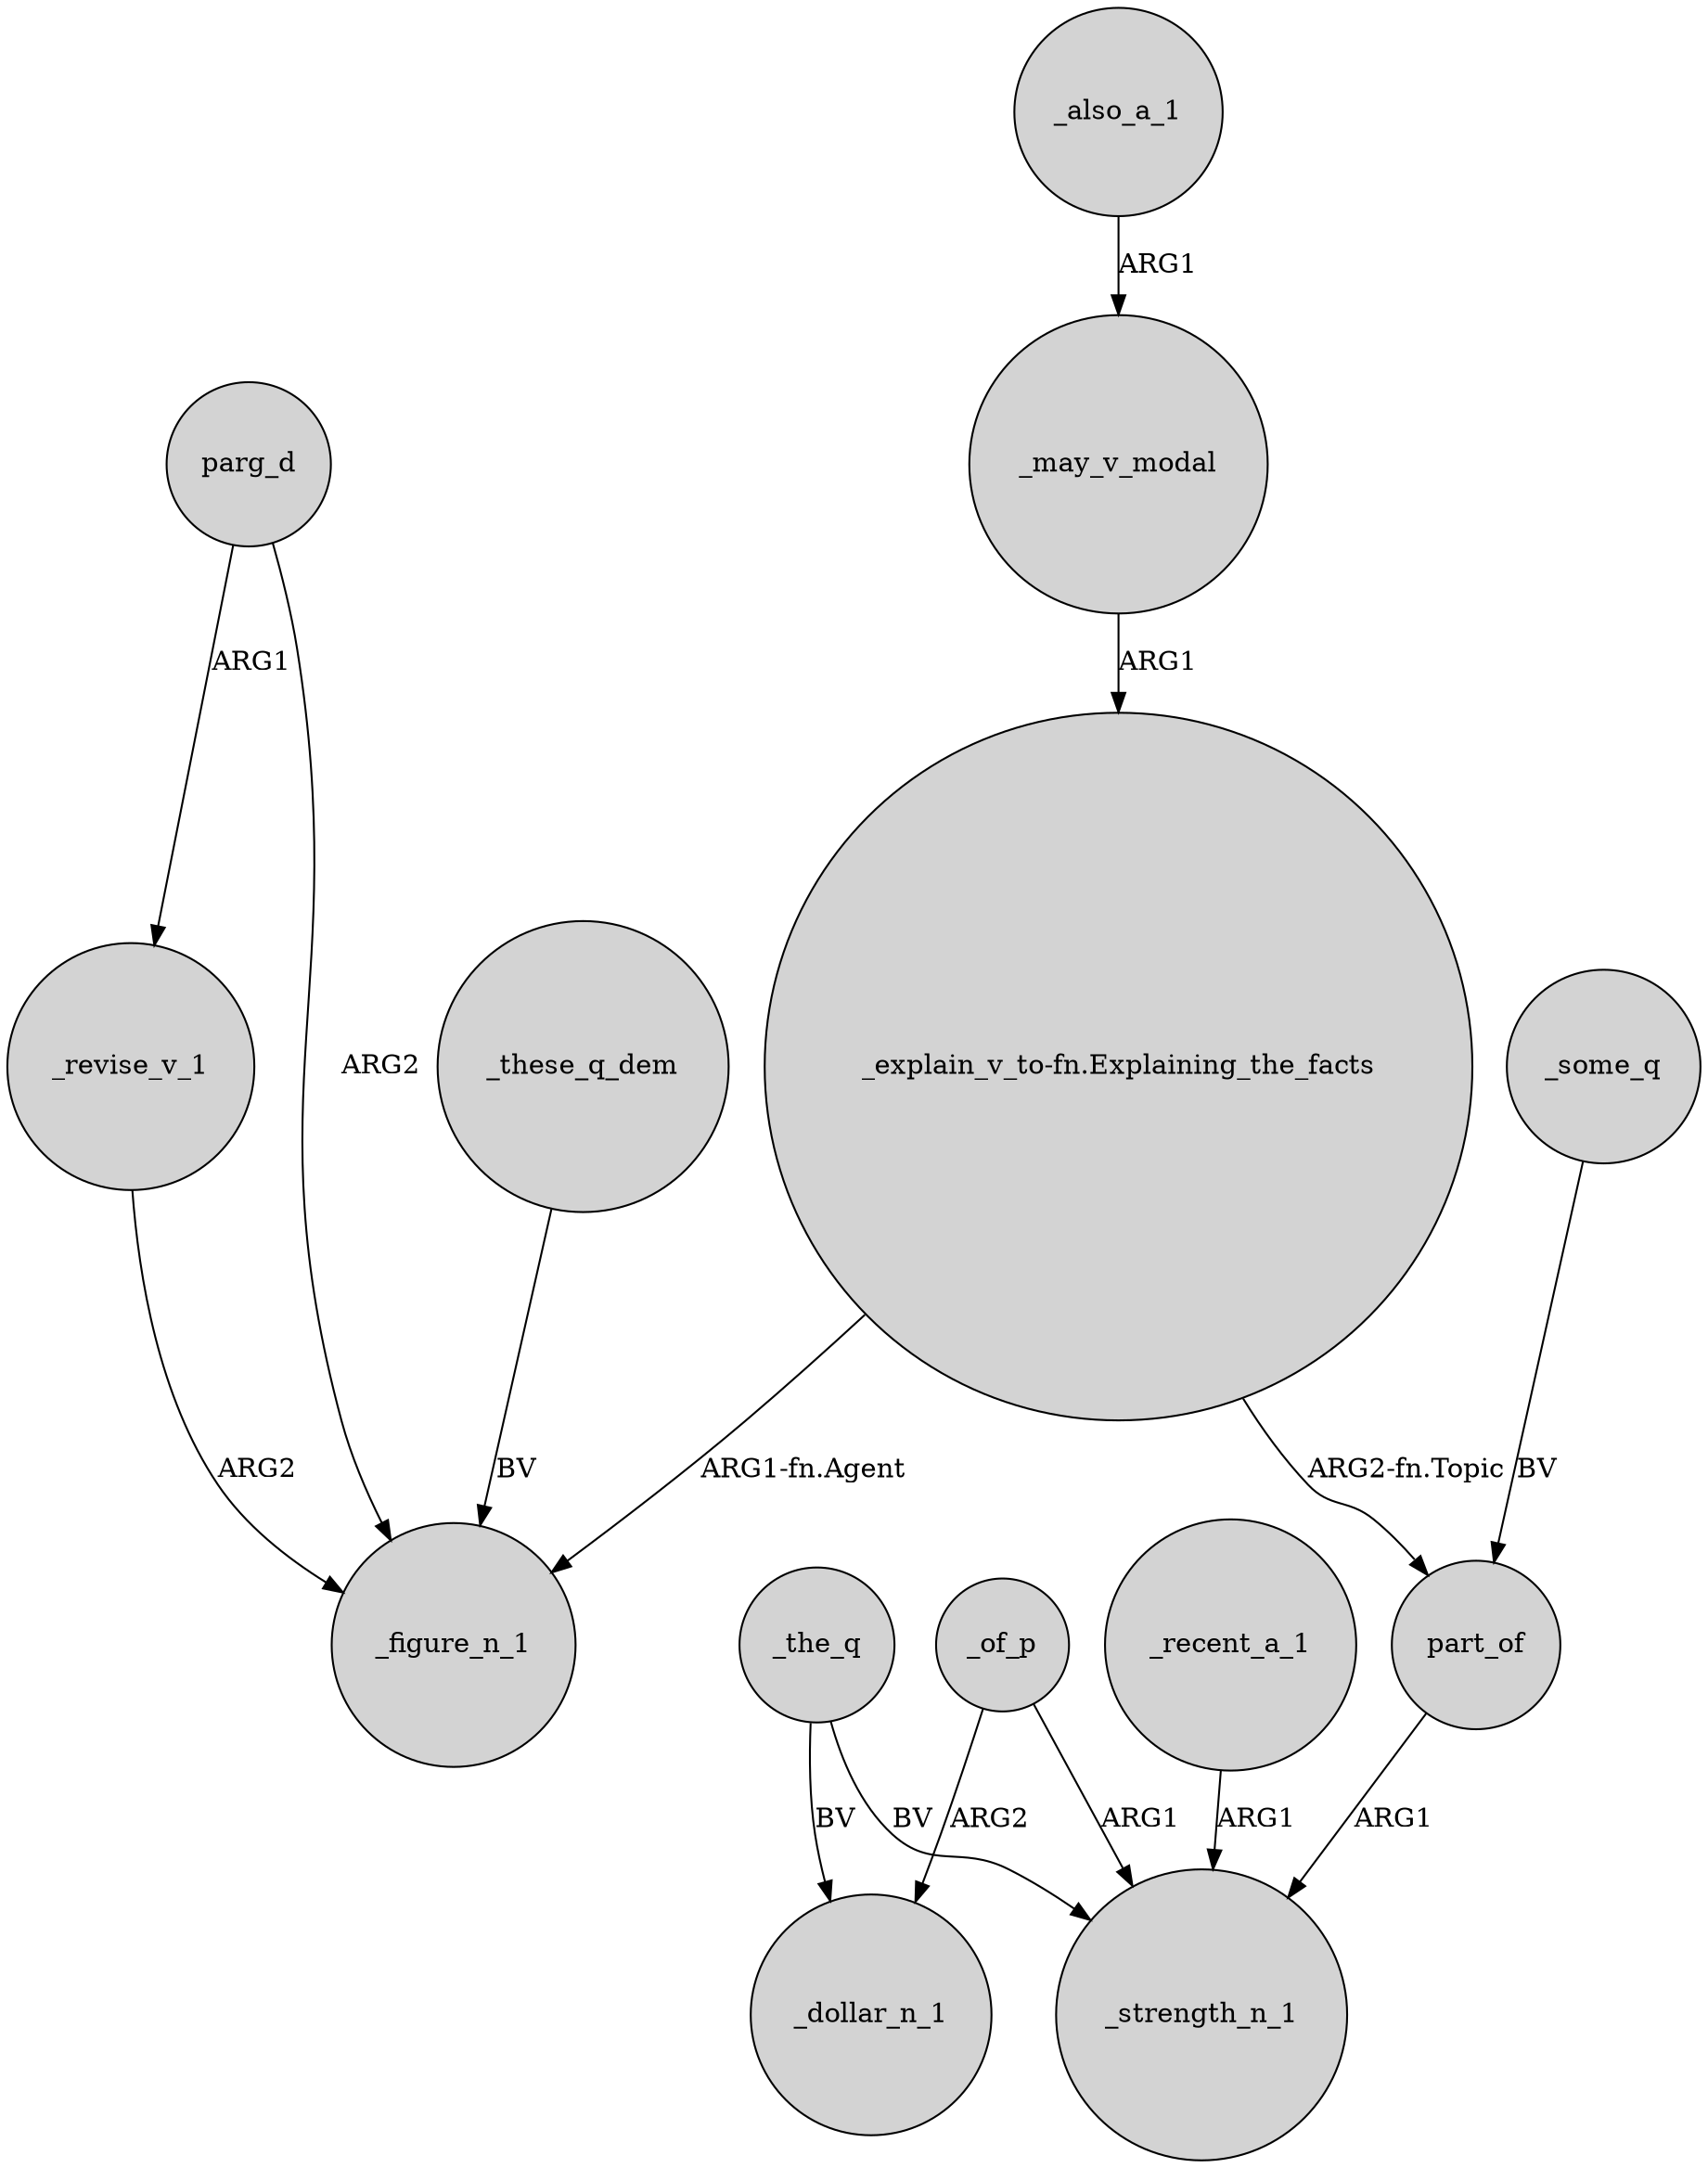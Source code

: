 digraph {
	node [shape=circle style=filled]
	_these_q_dem -> _figure_n_1 [label=BV]
	_the_q -> _dollar_n_1 [label=BV]
	part_of -> _strength_n_1 [label=ARG1]
	_of_p -> _strength_n_1 [label=ARG1]
	_of_p -> _dollar_n_1 [label=ARG2]
	parg_d -> _revise_v_1 [label=ARG1]
	_revise_v_1 -> _figure_n_1 [label=ARG2]
	_also_a_1 -> _may_v_modal [label=ARG1]
	_may_v_modal -> "_explain_v_to-fn.Explaining_the_facts" [label=ARG1]
	"_explain_v_to-fn.Explaining_the_facts" -> part_of [label="ARG2-fn.Topic"]
	parg_d -> _figure_n_1 [label=ARG2]
	_the_q -> _strength_n_1 [label=BV]
	_some_q -> part_of [label=BV]
	"_explain_v_to-fn.Explaining_the_facts" -> _figure_n_1 [label="ARG1-fn.Agent"]
	_recent_a_1 -> _strength_n_1 [label=ARG1]
}
